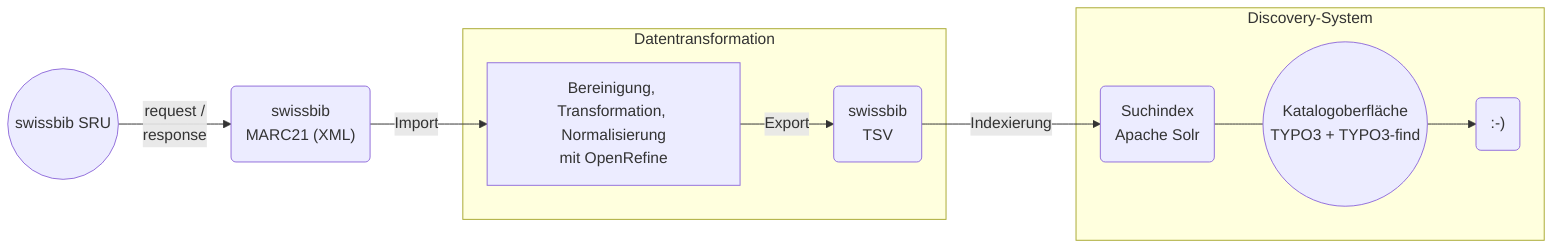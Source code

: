 graph LR
SRU((swissbib SRU)) -->|request / <br>response| MARC("swissbib<br>MARC21 (XML)")

MARC -->|Import| OpenRefine2[Bereinigung, Transformation, Normalisierung<br>mit OpenRefine]

subgraph Datentransformation
OpenRefine2 -->|Export| swissbib("swissbib<br>TSV")
end

swissbib -->|Indexierung| Solr(Suchindex<br>Apache Solr)

subgraph Discovery-System
Solr --- TYPO3((Katalogoberfläche<br>TYPO3 + TYPO3-find))
TYPO3 --> user(":-)")
end